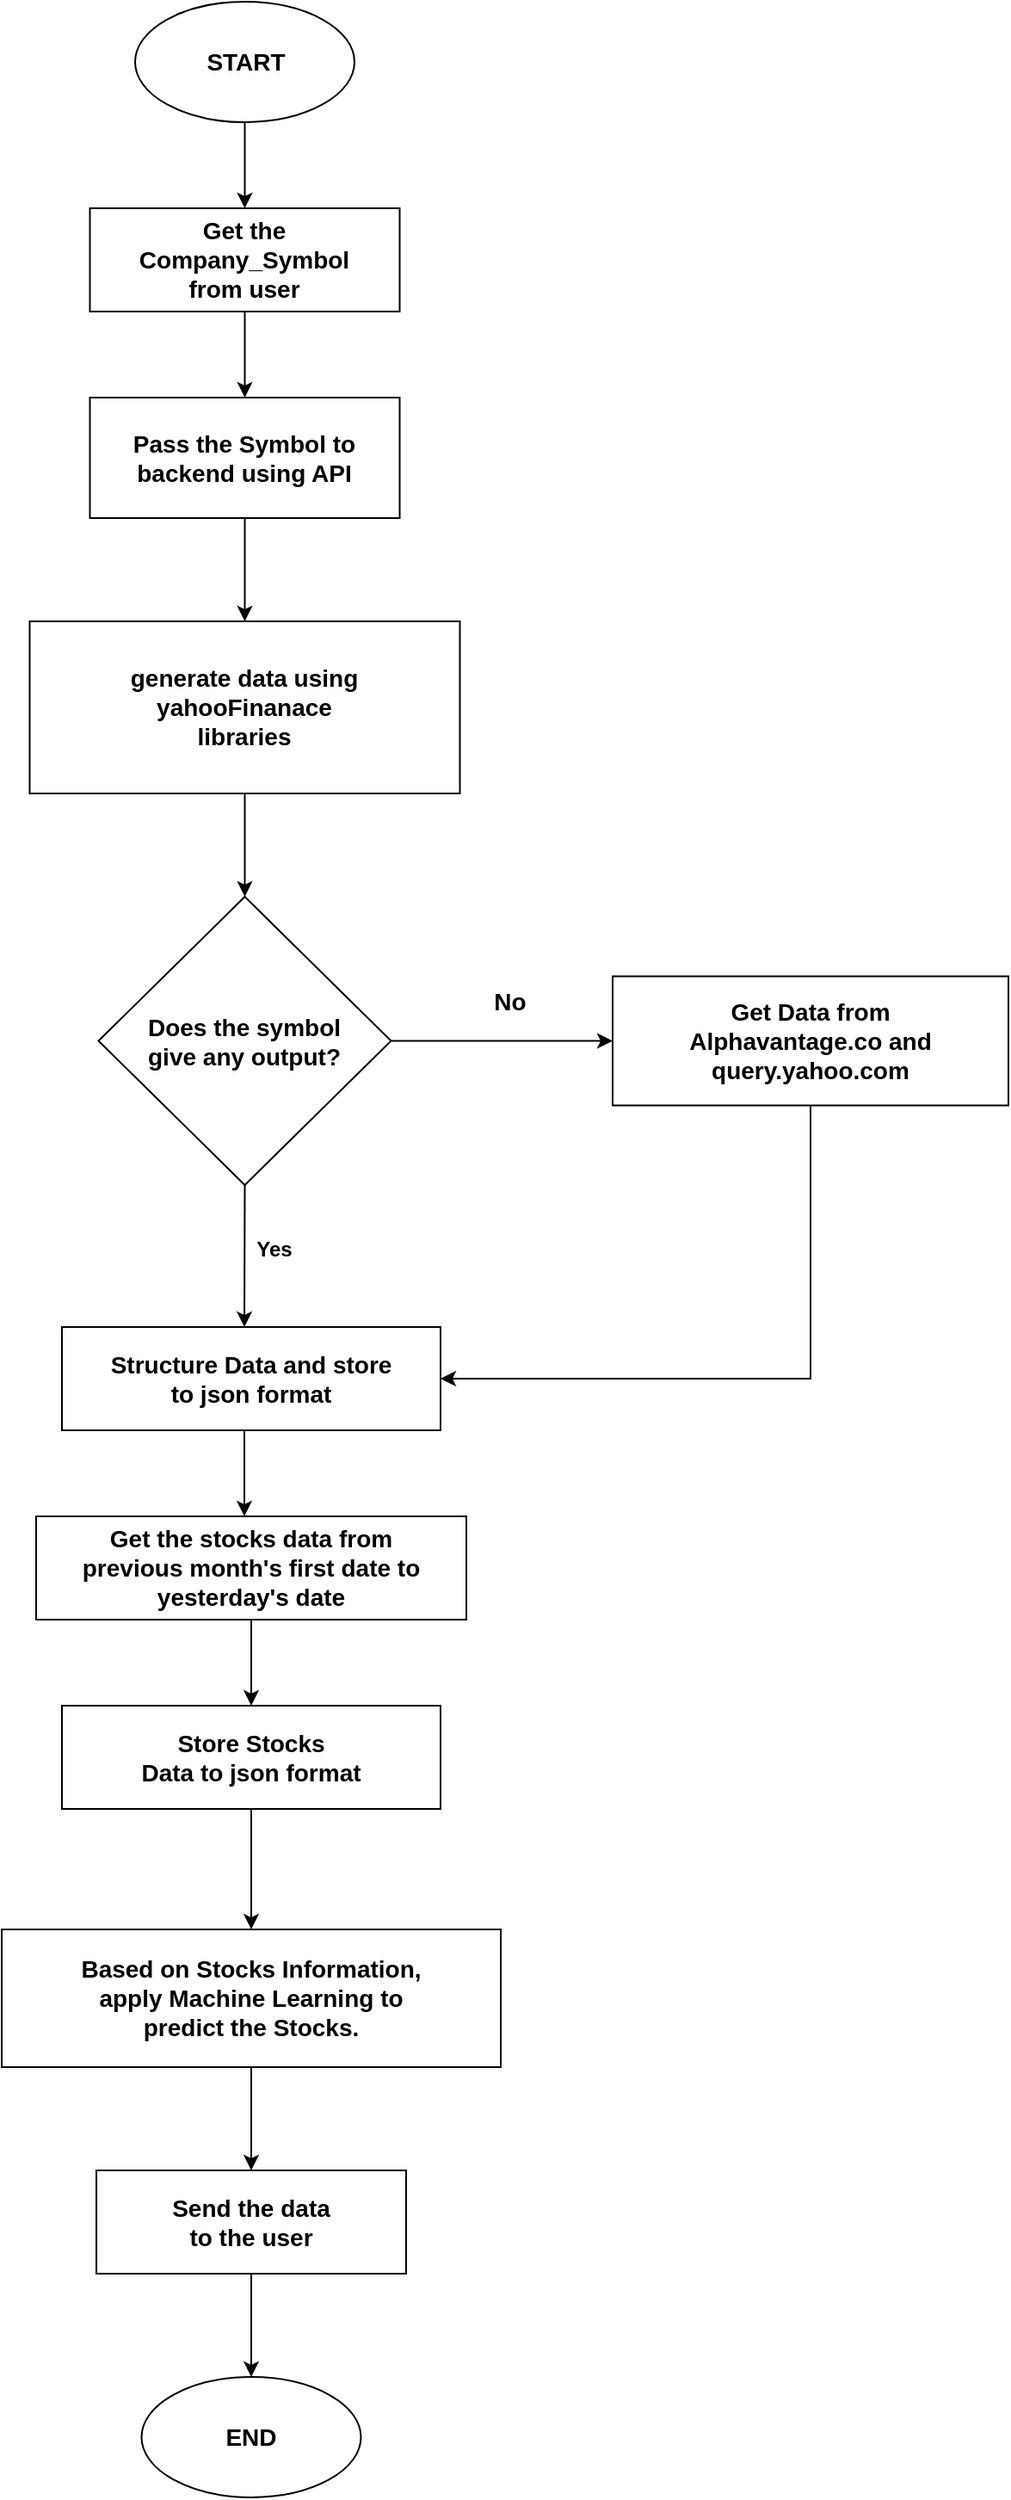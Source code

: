 <mxfile version="22.0.4" type="google">
  <diagram name="Page-1" id="hNfyuM0IiAld1RxfZB6r">
    <mxGraphModel grid="1" page="1" gridSize="10" guides="1" tooltips="1" connect="1" arrows="1" fold="1" pageScale="1" pageWidth="850" pageHeight="1100" math="0" shadow="0">
      <root>
        <mxCell id="0" />
        <mxCell id="1" parent="0" />
        <mxCell id="tAgOyQD6eEbp63vZx9_7-24" style="edgeStyle=orthogonalEdgeStyle;rounded=0;orthogonalLoop=1;jettySize=auto;html=1;exitX=0.5;exitY=1;exitDx=0;exitDy=0;entryX=0.5;entryY=0;entryDx=0;entryDy=0;" edge="1" parent="1" source="tAgOyQD6eEbp63vZx9_7-25" target="tAgOyQD6eEbp63vZx9_7-27">
          <mxGeometry relative="1" as="geometry" />
        </mxCell>
        <mxCell id="tAgOyQD6eEbp63vZx9_7-25" value="&lt;span style=&quot;font-size: 14px;&quot;&gt;&lt;b&gt;START&lt;/b&gt;&lt;/span&gt;" style="ellipse;whiteSpace=wrap;html=1;" vertex="1" parent="1">
          <mxGeometry x="308.5" y="79" width="127.5" height="70" as="geometry" />
        </mxCell>
        <mxCell id="tAgOyQD6eEbp63vZx9_7-27" value="&lt;font style=&quot;font-size: 14px;&quot;&gt;&lt;b&gt;Get the &lt;br&gt;Company_Symbol &lt;br&gt;from user&lt;/b&gt;&lt;/font&gt;" style="rounded=0;whiteSpace=wrap;html=1;" vertex="1" parent="1">
          <mxGeometry x="282.25" y="199" width="180" height="60" as="geometry" />
        </mxCell>
        <mxCell id="tAgOyQD6eEbp63vZx9_7-29" value="&lt;b&gt;&lt;font style=&quot;font-size: 14px;&quot;&gt;generate data using &lt;br&gt;yahooFinanace&lt;br style=&quot;border-color: var(--border-color);&quot;&gt;libraries&lt;/font&gt;&lt;/b&gt;" style="rounded=0;whiteSpace=wrap;html=1;" vertex="1" parent="1">
          <mxGeometry x="247.25" y="439" width="250" height="100" as="geometry" />
        </mxCell>
        <mxCell id="tAgOyQD6eEbp63vZx9_7-32" value="&lt;b&gt;&lt;font style=&quot;font-size: 14px;&quot;&gt;Does the symbol &lt;br&gt;give any output?&lt;/font&gt;&lt;/b&gt;" style="rhombus;whiteSpace=wrap;html=1;" vertex="1" parent="1">
          <mxGeometry x="287.25" y="599" width="170" height="167.5" as="geometry" />
        </mxCell>
        <mxCell id="tAgOyQD6eEbp63vZx9_7-33" value="&lt;b&gt;&lt;font style=&quot;font-size: 14px;&quot;&gt;No&lt;/font&gt;&lt;/b&gt;" style="text;html=1;align=center;verticalAlign=middle;resizable=0;points=[];autosize=1;strokeColor=none;fillColor=none;" vertex="1" parent="1">
          <mxGeometry x="506" y="645.25" width="40" height="30" as="geometry" />
        </mxCell>
        <mxCell id="tAgOyQD6eEbp63vZx9_7-34" style="edgeStyle=orthogonalEdgeStyle;rounded=0;orthogonalLoop=1;jettySize=auto;html=1;exitX=0.5;exitY=1;exitDx=0;exitDy=0;entryX=1;entryY=0.5;entryDx=0;entryDy=0;" edge="1" parent="1" source="tAgOyQD6eEbp63vZx9_7-35" target="tAgOyQD6eEbp63vZx9_7-38">
          <mxGeometry relative="1" as="geometry" />
        </mxCell>
        <mxCell id="tAgOyQD6eEbp63vZx9_7-35" value="&lt;font style=&quot;font-size: 14px;&quot;&gt;&lt;b&gt;Get Data from &lt;br&gt;Alphavantage.co and query.yahoo.com&lt;/b&gt;&lt;/font&gt;" style="rounded=0;whiteSpace=wrap;html=1;" vertex="1" parent="1">
          <mxGeometry x="586" y="645.25" width="230" height="75" as="geometry" />
        </mxCell>
        <mxCell id="tAgOyQD6eEbp63vZx9_7-36" value="&lt;b&gt;&lt;font style=&quot;font-size: 12px;&quot;&gt;Yes&lt;/font&gt;&lt;/b&gt;" style="text;html=1;align=center;verticalAlign=middle;resizable=0;points=[];autosize=1;strokeColor=none;fillColor=none;" vertex="1" parent="1">
          <mxGeometry x="368.5" y="789" width="40" height="30" as="geometry" />
        </mxCell>
        <mxCell id="tAgOyQD6eEbp63vZx9_7-37" style="edgeStyle=orthogonalEdgeStyle;rounded=0;orthogonalLoop=1;jettySize=auto;html=1;exitX=0.5;exitY=1;exitDx=0;exitDy=0;" edge="1" parent="1">
          <mxGeometry relative="1" as="geometry">
            <mxPoint x="372" y="909" as="sourcePoint" />
            <mxPoint x="372" y="959" as="targetPoint" />
          </mxGeometry>
        </mxCell>
        <mxCell id="tAgOyQD6eEbp63vZx9_7-38" value="&lt;font style=&quot;font-size: 14px;&quot;&gt;&lt;b&gt;Structure Data and store &lt;br&gt;to json format&lt;/b&gt;&lt;/font&gt;" style="rounded=0;whiteSpace=wrap;html=1;" vertex="1" parent="1">
          <mxGeometry x="266" y="849" width="220" height="60" as="geometry" />
        </mxCell>
        <mxCell id="tAgOyQD6eEbp63vZx9_7-40" value="&lt;b&gt;&lt;font style=&quot;font-size: 14px;&quot;&gt;Get the stocks data from &lt;br&gt;previous month&#39;s first date to yesterday&#39;s date&lt;/font&gt;&lt;/b&gt;" style="rounded=0;whiteSpace=wrap;html=1;" vertex="1" parent="1">
          <mxGeometry x="251" y="959" width="250" height="60" as="geometry" />
        </mxCell>
        <mxCell id="tAgOyQD6eEbp63vZx9_7-42" value="&lt;font style=&quot;font-size: 14px;&quot;&gt;&lt;b&gt;Store Stocks &lt;br&gt;Data to json format&lt;/b&gt;&lt;/font&gt;" style="rounded=0;whiteSpace=wrap;html=1;" vertex="1" parent="1">
          <mxGeometry x="266" y="1069" width="220" height="60" as="geometry" />
        </mxCell>
        <mxCell id="tAgOyQD6eEbp63vZx9_7-44" value="&lt;font style=&quot;font-size: 14px;&quot;&gt;&lt;b&gt;Based on Stocks Information,&lt;br&gt;apply Machine Learning to&lt;br&gt;predict the Stocks.&lt;br&gt;&lt;/b&gt;&lt;/font&gt;" style="rounded=0;whiteSpace=wrap;html=1;" vertex="1" parent="1">
          <mxGeometry x="231" y="1199" width="290" height="80" as="geometry" />
        </mxCell>
        <mxCell id="tAgOyQD6eEbp63vZx9_7-46" value="&lt;font style=&quot;font-size: 14px;&quot;&gt;&lt;b&gt;Send the data&lt;br&gt;to the user&lt;br&gt;&lt;/b&gt;&lt;/font&gt;" style="rounded=0;whiteSpace=wrap;html=1;" vertex="1" parent="1">
          <mxGeometry x="286" y="1339" width="180" height="60" as="geometry" />
        </mxCell>
        <mxCell id="tAgOyQD6eEbp63vZx9_7-49" value="&lt;b&gt;&lt;font style=&quot;font-size: 14px;&quot;&gt;Pass the Symbol to backend using API&lt;/font&gt;&lt;/b&gt;" style="rounded=0;whiteSpace=wrap;html=1;" vertex="1" parent="1">
          <mxGeometry x="282.25" y="309" width="180" height="70" as="geometry" />
        </mxCell>
        <mxCell id="tAgOyQD6eEbp63vZx9_7-51" value="&lt;span style=&quot;font-size: 14px;&quot;&gt;&lt;b&gt;END&lt;/b&gt;&lt;/span&gt;" style="ellipse;whiteSpace=wrap;html=1;" vertex="1" parent="1">
          <mxGeometry x="312.25" y="1459" width="127.5" height="70" as="geometry" />
        </mxCell>
        <mxCell id="tAgOyQD6eEbp63vZx9_7-52" value="" style="endArrow=classic;html=1;rounded=0;exitX=0.5;exitY=1;exitDx=0;exitDy=0;" edge="1" parent="1" source="tAgOyQD6eEbp63vZx9_7-27" target="tAgOyQD6eEbp63vZx9_7-49">
          <mxGeometry width="50" height="50" relative="1" as="geometry">
            <mxPoint x="296" y="499" as="sourcePoint" />
            <mxPoint x="346" y="449" as="targetPoint" />
          </mxGeometry>
        </mxCell>
        <mxCell id="tAgOyQD6eEbp63vZx9_7-53" value="" style="endArrow=classic;html=1;rounded=0;exitX=0.5;exitY=1;exitDx=0;exitDy=0;" edge="1" parent="1" source="tAgOyQD6eEbp63vZx9_7-49" target="tAgOyQD6eEbp63vZx9_7-29">
          <mxGeometry width="50" height="50" relative="1" as="geometry">
            <mxPoint x="476" y="679" as="sourcePoint" />
            <mxPoint x="526" y="629" as="targetPoint" />
          </mxGeometry>
        </mxCell>
        <mxCell id="tAgOyQD6eEbp63vZx9_7-54" value="" style="endArrow=classic;html=1;rounded=0;exitX=0.5;exitY=1;exitDx=0;exitDy=0;entryX=0.5;entryY=0;entryDx=0;entryDy=0;" edge="1" parent="1" source="tAgOyQD6eEbp63vZx9_7-29" target="tAgOyQD6eEbp63vZx9_7-32">
          <mxGeometry width="50" height="50" relative="1" as="geometry">
            <mxPoint x="596" y="649" as="sourcePoint" />
            <mxPoint x="646" y="599" as="targetPoint" />
          </mxGeometry>
        </mxCell>
        <mxCell id="tAgOyQD6eEbp63vZx9_7-55" value="" style="endArrow=classic;html=1;rounded=0;exitX=1;exitY=0.5;exitDx=0;exitDy=0;entryX=0;entryY=0.5;entryDx=0;entryDy=0;" edge="1" parent="1" source="tAgOyQD6eEbp63vZx9_7-32" target="tAgOyQD6eEbp63vZx9_7-35">
          <mxGeometry width="50" height="50" relative="1" as="geometry">
            <mxPoint x="556" y="799" as="sourcePoint" />
            <mxPoint x="606" y="749" as="targetPoint" />
          </mxGeometry>
        </mxCell>
        <mxCell id="tAgOyQD6eEbp63vZx9_7-57" value="" style="endArrow=classic;html=1;rounded=0;exitX=0.5;exitY=1;exitDx=0;exitDy=0;" edge="1" parent="1" source="tAgOyQD6eEbp63vZx9_7-32">
          <mxGeometry width="50" height="50" relative="1" as="geometry">
            <mxPoint x="316" y="909" as="sourcePoint" />
            <mxPoint x="372" y="849" as="targetPoint" />
          </mxGeometry>
        </mxCell>
        <mxCell id="tAgOyQD6eEbp63vZx9_7-58" value="" style="endArrow=classic;html=1;rounded=0;exitX=0.5;exitY=1;exitDx=0;exitDy=0;" edge="1" parent="1" source="tAgOyQD6eEbp63vZx9_7-40" target="tAgOyQD6eEbp63vZx9_7-42">
          <mxGeometry width="50" height="50" relative="1" as="geometry">
            <mxPoint x="456" y="1219" as="sourcePoint" />
            <mxPoint x="506" y="1169" as="targetPoint" />
          </mxGeometry>
        </mxCell>
        <mxCell id="tAgOyQD6eEbp63vZx9_7-59" value="" style="endArrow=classic;html=1;rounded=0;exitX=0.5;exitY=1;exitDx=0;exitDy=0;entryX=0.5;entryY=0;entryDx=0;entryDy=0;" edge="1" parent="1" source="tAgOyQD6eEbp63vZx9_7-42" target="tAgOyQD6eEbp63vZx9_7-44">
          <mxGeometry width="50" height="50" relative="1" as="geometry">
            <mxPoint x="466" y="1339" as="sourcePoint" />
            <mxPoint x="516" y="1289" as="targetPoint" />
          </mxGeometry>
        </mxCell>
        <mxCell id="tAgOyQD6eEbp63vZx9_7-60" value="" style="endArrow=classic;html=1;rounded=0;exitX=0.5;exitY=1;exitDx=0;exitDy=0;" edge="1" parent="1" source="tAgOyQD6eEbp63vZx9_7-44" target="tAgOyQD6eEbp63vZx9_7-46">
          <mxGeometry width="50" height="50" relative="1" as="geometry">
            <mxPoint x="846" y="1559" as="sourcePoint" />
            <mxPoint x="896" y="1509" as="targetPoint" />
          </mxGeometry>
        </mxCell>
        <mxCell id="tAgOyQD6eEbp63vZx9_7-61" value="" style="endArrow=classic;html=1;rounded=0;exitX=0.5;exitY=1;exitDx=0;exitDy=0;entryX=0.5;entryY=0;entryDx=0;entryDy=0;" edge="1" parent="1" source="tAgOyQD6eEbp63vZx9_7-46" target="tAgOyQD6eEbp63vZx9_7-51">
          <mxGeometry width="50" height="50" relative="1" as="geometry">
            <mxPoint x="516" y="1569" as="sourcePoint" />
            <mxPoint x="566" y="1519" as="targetPoint" />
          </mxGeometry>
        </mxCell>
      </root>
    </mxGraphModel>
  </diagram>
</mxfile>
